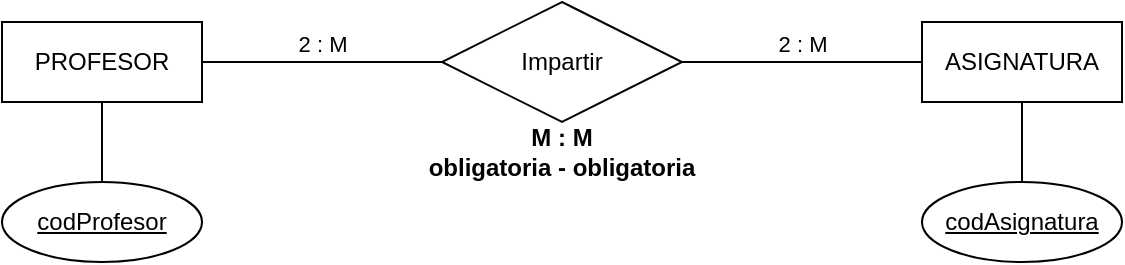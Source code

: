 <mxfile version="24.7.17">
  <diagram name="Página-1" id="MTLApWf47Fmt7S-_JAgJ">
    <mxGraphModel dx="1185" dy="688" grid="1" gridSize="10" guides="1" tooltips="1" connect="1" arrows="1" fold="1" page="1" pageScale="1" pageWidth="827" pageHeight="1169" math="0" shadow="0">
      <root>
        <mxCell id="0" />
        <mxCell id="1" parent="0" />
        <mxCell id="rgk5YqBSosSHzesR6HG7-1" value="PROFESOR" style="whiteSpace=wrap;html=1;align=center;" parent="1" vertex="1">
          <mxGeometry x="40" y="40" width="100" height="40" as="geometry" />
        </mxCell>
        <mxCell id="rgk5YqBSosSHzesR6HG7-2" value="ASIGNATURA" style="whiteSpace=wrap;html=1;align=center;" parent="1" vertex="1">
          <mxGeometry x="500" y="40" width="100" height="40" as="geometry" />
        </mxCell>
        <mxCell id="rgk5YqBSosSHzesR6HG7-3" value="Impartir" style="shape=rhombus;perimeter=rhombusPerimeter;whiteSpace=wrap;html=1;align=center;" parent="1" vertex="1">
          <mxGeometry x="260" y="30" width="120" height="60" as="geometry" />
        </mxCell>
        <mxCell id="rgk5YqBSosSHzesR6HG7-4" value="2 : M" style="endArrow=none;html=1;rounded=0;exitX=1;exitY=0.5;exitDx=0;exitDy=0;entryX=0;entryY=0.5;entryDx=0;entryDy=0;edgeStyle=orthogonalEdgeStyle;verticalAlign=bottom;" parent="1" source="rgk5YqBSosSHzesR6HG7-1" target="rgk5YqBSosSHzesR6HG7-3" edge="1">
          <mxGeometry relative="1" as="geometry">
            <mxPoint x="200" y="170" as="sourcePoint" />
            <mxPoint x="454" y="420" as="targetPoint" />
          </mxGeometry>
        </mxCell>
        <mxCell id="rgk5YqBSosSHzesR6HG7-5" value="2 : M" style="endArrow=none;html=1;rounded=0;exitX=0;exitY=0.5;exitDx=0;exitDy=0;entryX=1;entryY=0.5;entryDx=0;entryDy=0;edgeStyle=orthogonalEdgeStyle;verticalAlign=bottom;" parent="1" source="rgk5YqBSosSHzesR6HG7-2" target="rgk5YqBSosSHzesR6HG7-3" edge="1">
          <mxGeometry relative="1" as="geometry">
            <mxPoint x="150" y="70" as="sourcePoint" />
            <mxPoint x="270" y="70" as="targetPoint" />
          </mxGeometry>
        </mxCell>
        <mxCell id="rgk5YqBSosSHzesR6HG7-30" value="&lt;b&gt;M : M&lt;/b&gt;&lt;div&gt;&lt;b&gt;obligatoria - obligatoria&lt;/b&gt;&lt;/div&gt;" style="text;html=1;align=center;verticalAlign=middle;whiteSpace=wrap;rounded=0;" parent="1" vertex="1">
          <mxGeometry x="245" y="90" width="150" height="30" as="geometry" />
        </mxCell>
        <mxCell id="co7RS0HH85-lYlsaIv1S-2" value="&lt;u&gt;codProfesor&lt;/u&gt;" style="ellipse;whiteSpace=wrap;html=1;align=center;" parent="1" vertex="1">
          <mxGeometry x="40" y="120" width="100" height="40" as="geometry" />
        </mxCell>
        <mxCell id="co7RS0HH85-lYlsaIv1S-3" value="" style="endArrow=none;html=1;rounded=0;exitX=0.5;exitY=0;exitDx=0;exitDy=0;entryX=0.5;entryY=1;entryDx=0;entryDy=0;" parent="1" source="co7RS0HH85-lYlsaIv1S-2" target="rgk5YqBSosSHzesR6HG7-1" edge="1">
          <mxGeometry width="50" height="50" relative="1" as="geometry">
            <mxPoint x="360" y="260" as="sourcePoint" />
            <mxPoint x="410" y="210" as="targetPoint" />
          </mxGeometry>
        </mxCell>
        <mxCell id="co7RS0HH85-lYlsaIv1S-4" value="&lt;u&gt;codAsignatura&lt;/u&gt;" style="ellipse;whiteSpace=wrap;html=1;align=center;" parent="1" vertex="1">
          <mxGeometry x="500" y="120" width="100" height="40" as="geometry" />
        </mxCell>
        <mxCell id="co7RS0HH85-lYlsaIv1S-5" value="" style="endArrow=none;html=1;rounded=0;entryX=0.5;entryY=1;entryDx=0;entryDy=0;exitX=0.5;exitY=0;exitDx=0;exitDy=0;" parent="1" source="co7RS0HH85-lYlsaIv1S-4" target="rgk5YqBSosSHzesR6HG7-2" edge="1">
          <mxGeometry width="50" height="50" relative="1" as="geometry">
            <mxPoint x="360" y="260" as="sourcePoint" />
            <mxPoint x="410" y="210" as="targetPoint" />
          </mxGeometry>
        </mxCell>
      </root>
    </mxGraphModel>
  </diagram>
</mxfile>
